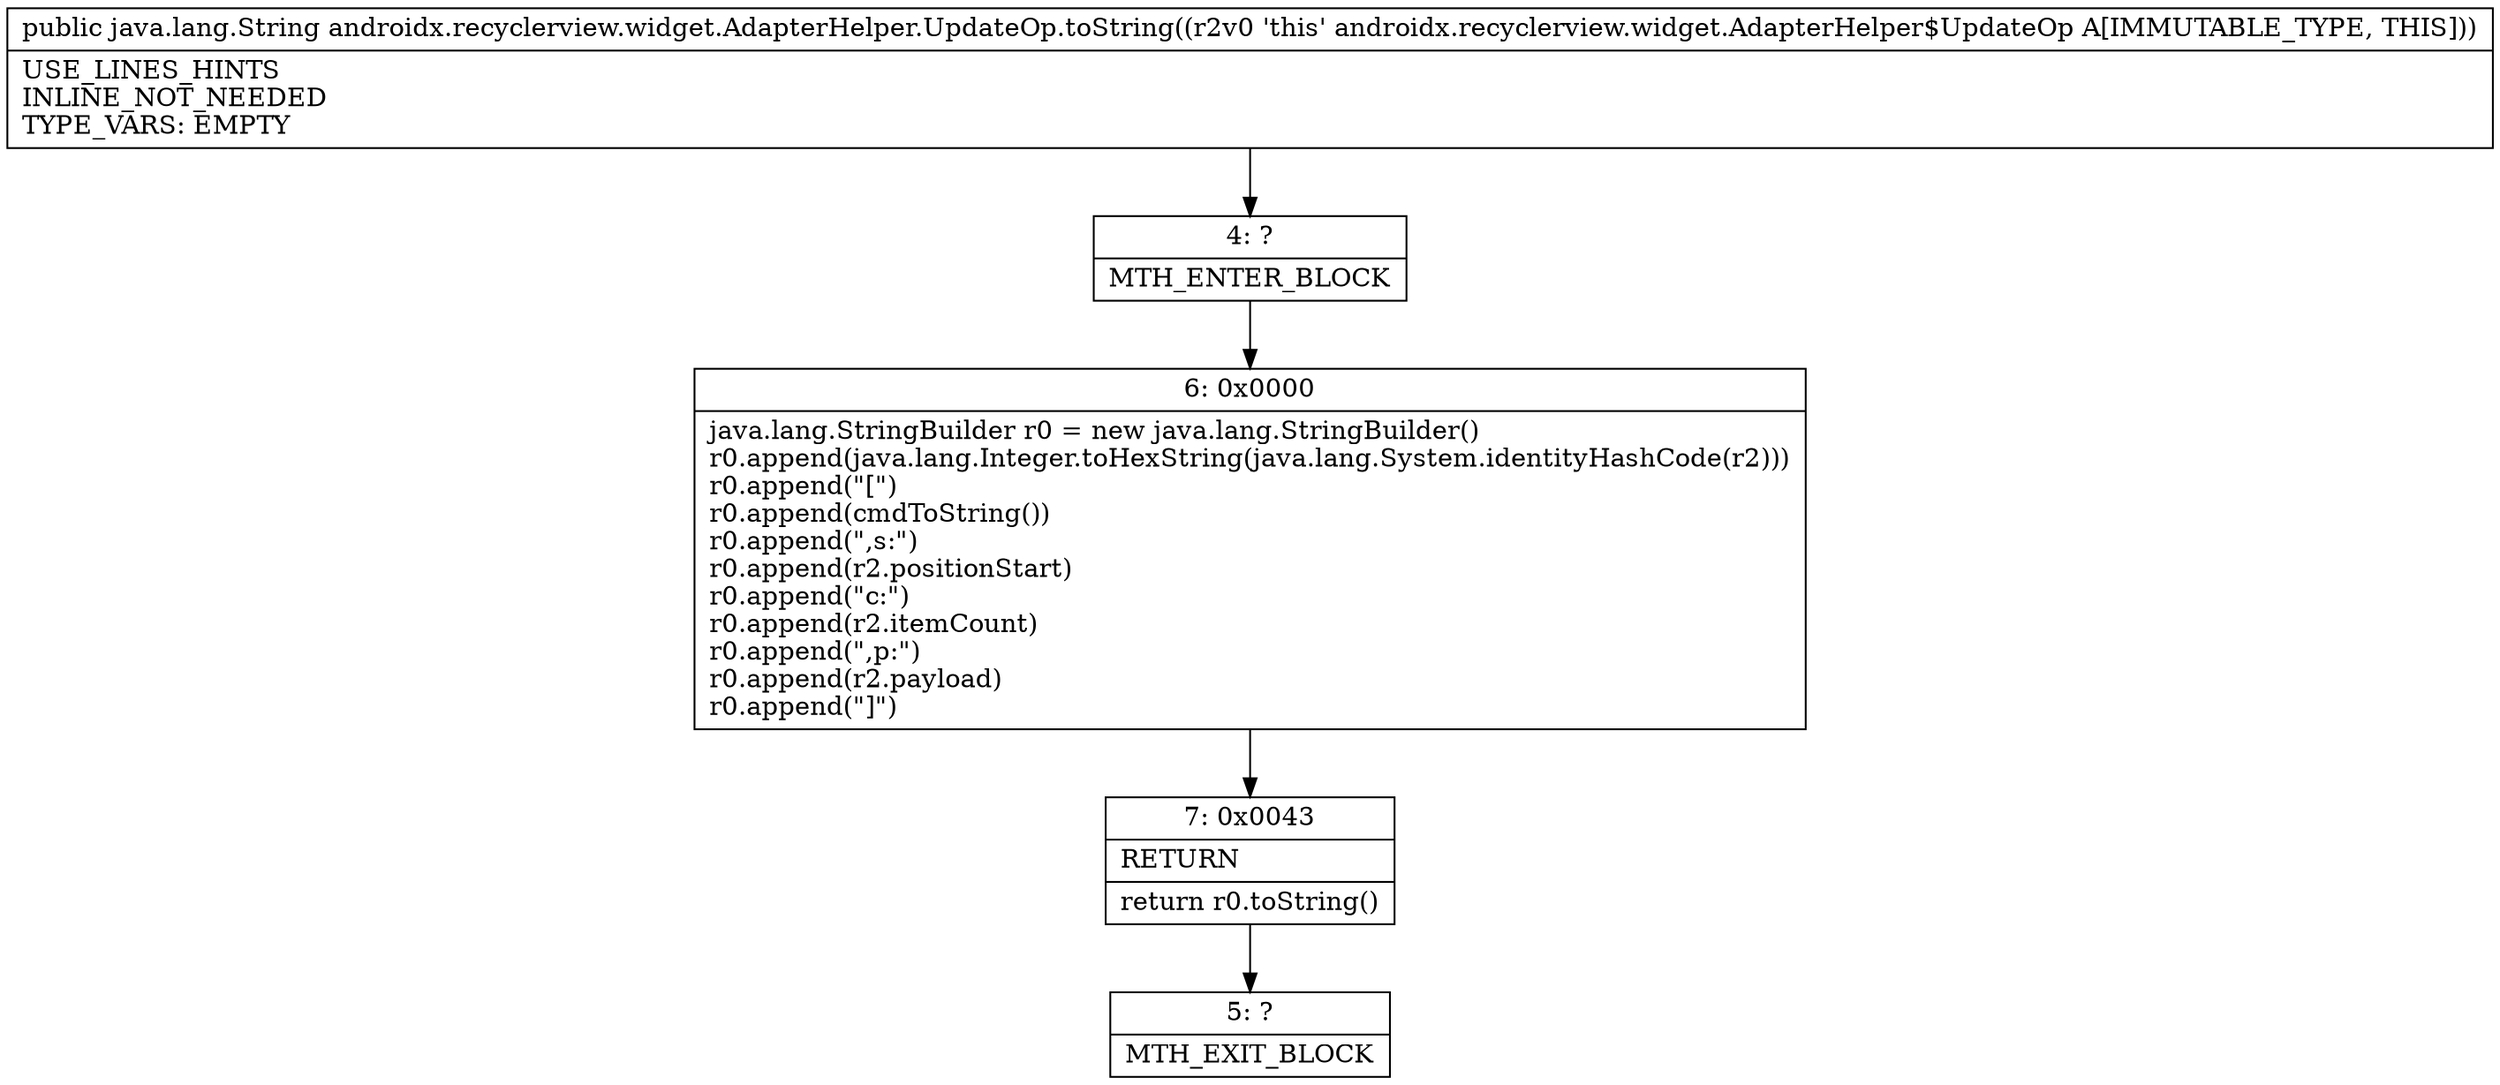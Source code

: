 digraph "CFG forandroidx.recyclerview.widget.AdapterHelper.UpdateOp.toString()Ljava\/lang\/String;" {
Node_4 [shape=record,label="{4\:\ ?|MTH_ENTER_BLOCK\l}"];
Node_6 [shape=record,label="{6\:\ 0x0000|java.lang.StringBuilder r0 = new java.lang.StringBuilder()\lr0.append(java.lang.Integer.toHexString(java.lang.System.identityHashCode(r2)))\lr0.append(\"[\")\lr0.append(cmdToString())\lr0.append(\",s:\")\lr0.append(r2.positionStart)\lr0.append(\"c:\")\lr0.append(r2.itemCount)\lr0.append(\",p:\")\lr0.append(r2.payload)\lr0.append(\"]\")\l}"];
Node_7 [shape=record,label="{7\:\ 0x0043|RETURN\l|return r0.toString()\l}"];
Node_5 [shape=record,label="{5\:\ ?|MTH_EXIT_BLOCK\l}"];
MethodNode[shape=record,label="{public java.lang.String androidx.recyclerview.widget.AdapterHelper.UpdateOp.toString((r2v0 'this' androidx.recyclerview.widget.AdapterHelper$UpdateOp A[IMMUTABLE_TYPE, THIS]))  | USE_LINES_HINTS\lINLINE_NOT_NEEDED\lTYPE_VARS: EMPTY\l}"];
MethodNode -> Node_4;Node_4 -> Node_6;
Node_6 -> Node_7;
Node_7 -> Node_5;
}


